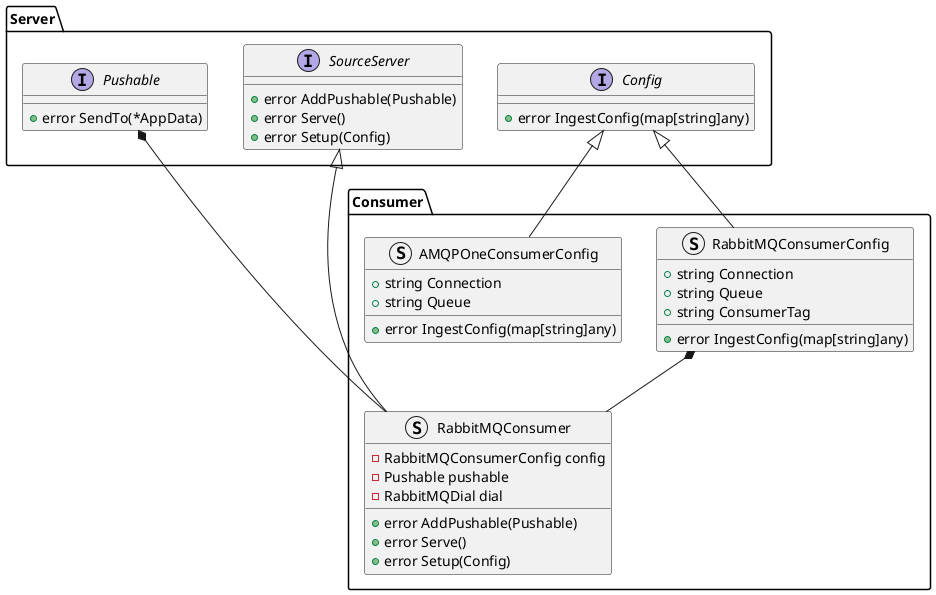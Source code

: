 @startuml
namespace Server {
    interface Pushable {
        +error SendTo(*AppData)
    }
    interface SourceServer {
        +error AddPushable(Pushable)
        +error Serve()
        +error Setup(Config)
    }
    interface Config {
        +error IngestConfig(map[string]any)
    }
}
namespace Consumer {
    struct RabbitMQConsumer {
        -RabbitMQConsumerConfig config
        -Pushable pushable
        -RabbitMQDial dial
        +error AddPushable(Pushable) 
        +error Serve()
        +error Setup(Config)
    }
    struct RabbitMQConsumerConfig {
        +string Connection
        +string Queue
        +string ConsumerTag
        +error IngestConfig(map[string]any)
    }
    struct AMQPOneConsumerConfig {
        +string Connection
        +string Queue
        +error IngestConfig(map[string]any)
    }

}

Server.SourceServer <|-- Consumer.RabbitMQConsumer
Server.Pushable *-- Consumer.RabbitMQConsumer


Server.Config <|-- Consumer.RabbitMQConsumerConfig
Server.Config <|-- Consumer.AMQPOneConsumerConfig
Consumer.RabbitMQConsumerConfig *-- Consumer.RabbitMQConsumer
@enduml
